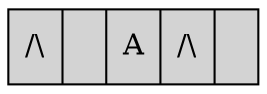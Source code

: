 digraph srr {
{node [ shape = record ] A1};
A1 [ label ="<f0> /\\ | <f1>  | <f2> A | <f3> /\\ | <f4> ", style=filled ];
}